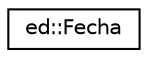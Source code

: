 digraph "Representación gráfica de la clase"
{
  edge [fontname="Helvetica",fontsize="10",labelfontname="Helvetica",labelfontsize="10"];
  node [fontname="Helvetica",fontsize="10",shape=record];
  rankdir="LR";
  Node0 [label="ed::Fecha",height=0.2,width=0.4,color="black", fillcolor="white", style="filled",URL="$classed_1_1Fecha.html",tooltip="Definición de la clase Fecha. "];
}
